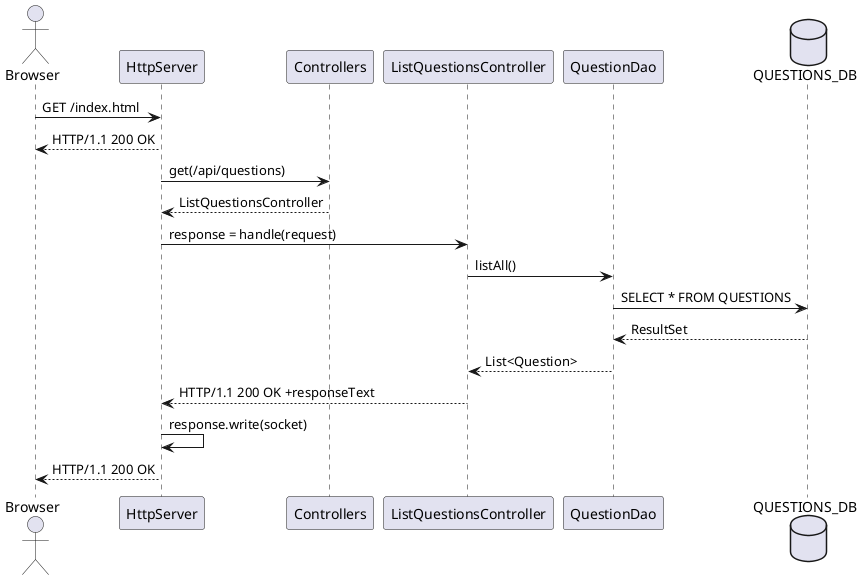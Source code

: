 @startuml

actor Browser
participant HttpServer
participant Controllers
participant ListQuestionsController
participant QuestionDao
database QUESTIONS_DB

Browser -> HttpServer: GET /index.html
Browser <-- HttpServer: HTTP/1.1 200 OK
HttpServer -> Controllers: get(/api/questions)
HttpServer <-- Controllers: ListQuestionsController
HttpServer -> ListQuestionsController: response = handle(request)
ListQuestionsController -> QuestionDao: listAll()
QuestionDao -> QUESTIONS_DB: SELECT * FROM QUESTIONS
QuestionDao <-- QUESTIONS_DB: ResultSet
ListQuestionsController <-- QuestionDao: List<Question>
HttpServer <-- ListQuestionsController: HTTP/1.1 200 OK +responseText
HttpServer -> HttpServer: response.write(socket)
Browser <-- HttpServer: HTTP/1.1 200 OK


@enduml